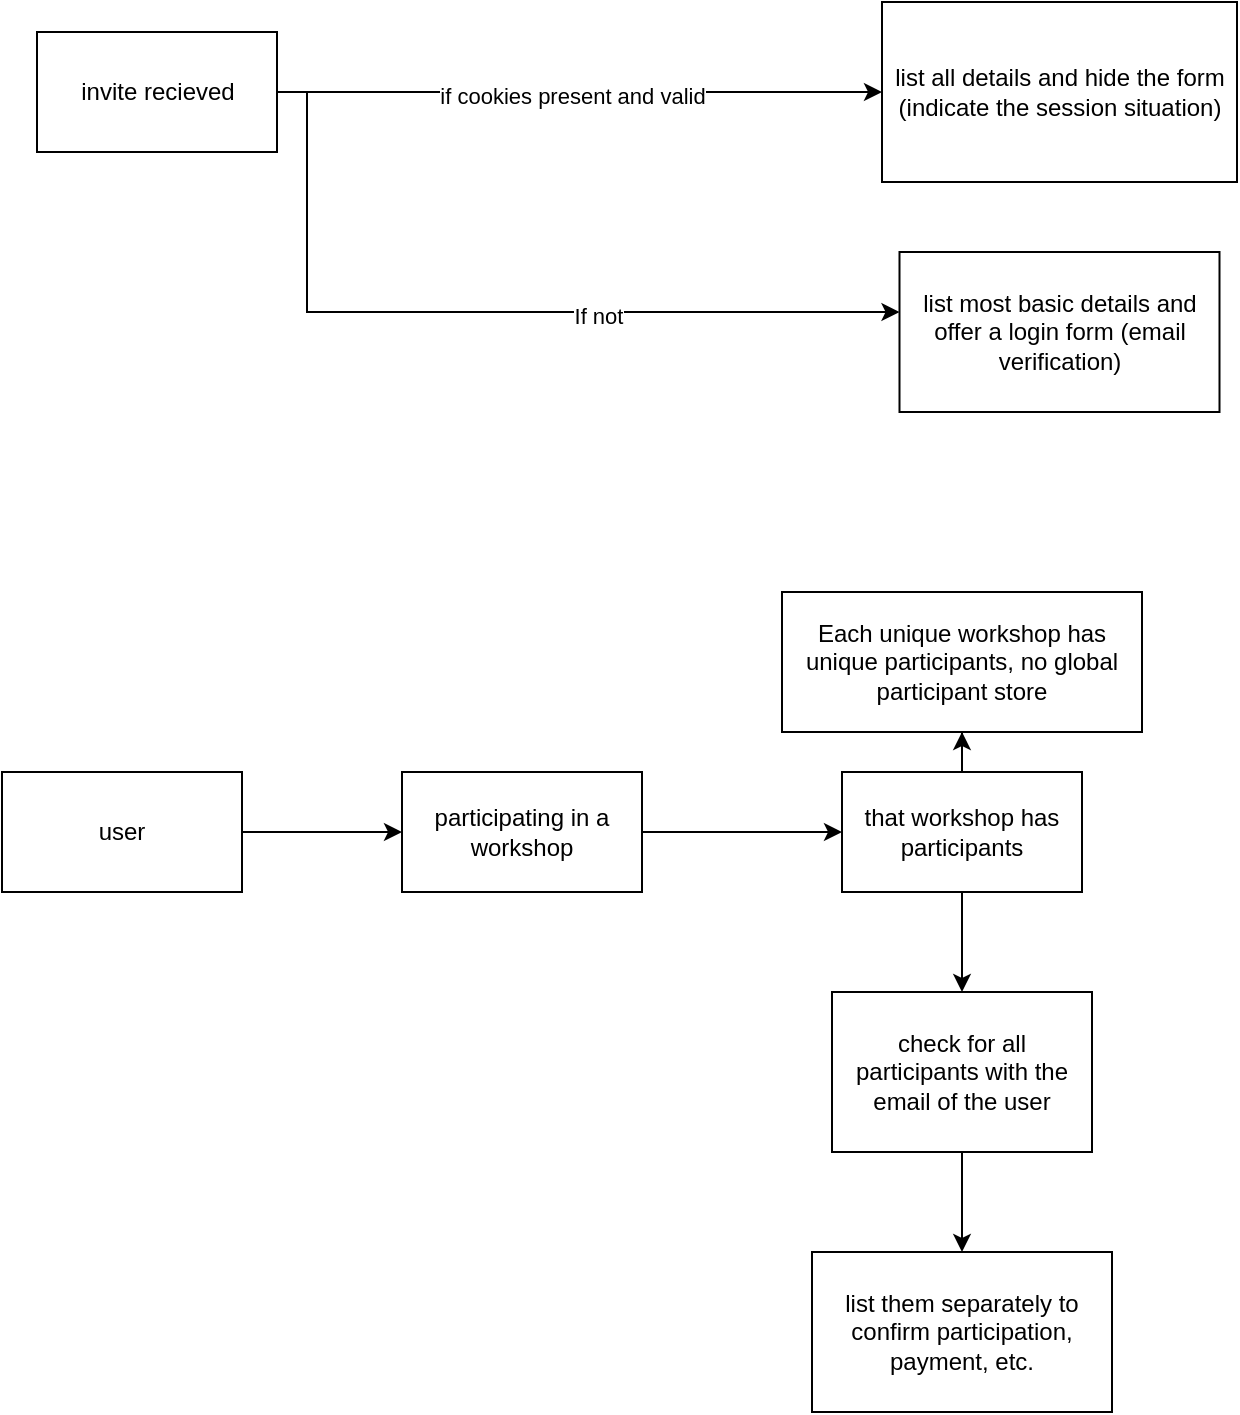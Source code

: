 <mxfile version="27.1.6">
  <diagram name="Page-1" id="h_SF1EkG4wxF9Oy3_s2Z">
    <mxGraphModel dx="1256" dy="702" grid="1" gridSize="10" guides="1" tooltips="1" connect="1" arrows="1" fold="1" page="1" pageScale="1" pageWidth="850" pageHeight="1100" math="0" shadow="0">
      <root>
        <mxCell id="0" />
        <mxCell id="1" parent="0" />
        <mxCell id="WyPI02Etzvb157_SmrOK-5" value="" style="edgeStyle=orthogonalEdgeStyle;rounded=0;orthogonalLoop=1;jettySize=auto;html=1;" parent="1" source="WyPI02Etzvb157_SmrOK-1" target="WyPI02Etzvb157_SmrOK-4" edge="1">
          <mxGeometry relative="1" as="geometry" />
        </mxCell>
        <mxCell id="WyPI02Etzvb157_SmrOK-1" value="&lt;div&gt;user&lt;/div&gt;" style="rounded=0;whiteSpace=wrap;html=1;" parent="1" vertex="1">
          <mxGeometry x="80" y="430" width="120" height="60" as="geometry" />
        </mxCell>
        <mxCell id="WyPI02Etzvb157_SmrOK-7" value="" style="edgeStyle=orthogonalEdgeStyle;rounded=0;orthogonalLoop=1;jettySize=auto;html=1;" parent="1" source="WyPI02Etzvb157_SmrOK-4" target="WyPI02Etzvb157_SmrOK-6" edge="1">
          <mxGeometry relative="1" as="geometry" />
        </mxCell>
        <mxCell id="WyPI02Etzvb157_SmrOK-4" value="participating in a workshop" style="whiteSpace=wrap;html=1;rounded=0;" parent="1" vertex="1">
          <mxGeometry x="280" y="430" width="120" height="60" as="geometry" />
        </mxCell>
        <mxCell id="WyPI02Etzvb157_SmrOK-9" value="" style="edgeStyle=orthogonalEdgeStyle;rounded=0;orthogonalLoop=1;jettySize=auto;html=1;" parent="1" source="WyPI02Etzvb157_SmrOK-6" target="WyPI02Etzvb157_SmrOK-8" edge="1">
          <mxGeometry relative="1" as="geometry" />
        </mxCell>
        <mxCell id="WyPI02Etzvb157_SmrOK-14" value="" style="edgeStyle=orthogonalEdgeStyle;rounded=0;orthogonalLoop=1;jettySize=auto;html=1;" parent="1" source="WyPI02Etzvb157_SmrOK-6" target="WyPI02Etzvb157_SmrOK-13" edge="1">
          <mxGeometry relative="1" as="geometry" />
        </mxCell>
        <mxCell id="WyPI02Etzvb157_SmrOK-6" value="that workshop has participants" style="whiteSpace=wrap;html=1;rounded=0;" parent="1" vertex="1">
          <mxGeometry x="500" y="430" width="120" height="60" as="geometry" />
        </mxCell>
        <mxCell id="WyPI02Etzvb157_SmrOK-11" value="" style="edgeStyle=orthogonalEdgeStyle;rounded=0;orthogonalLoop=1;jettySize=auto;html=1;" parent="1" source="WyPI02Etzvb157_SmrOK-8" target="WyPI02Etzvb157_SmrOK-10" edge="1">
          <mxGeometry relative="1" as="geometry" />
        </mxCell>
        <mxCell id="WyPI02Etzvb157_SmrOK-8" value="check for all participants with the email of the user" style="whiteSpace=wrap;html=1;rounded=0;" parent="1" vertex="1">
          <mxGeometry x="495" y="540" width="130" height="80" as="geometry" />
        </mxCell>
        <mxCell id="WyPI02Etzvb157_SmrOK-10" value="list them separately to confirm participation, payment, etc." style="whiteSpace=wrap;html=1;rounded=0;" parent="1" vertex="1">
          <mxGeometry x="485" y="670" width="150" height="80" as="geometry" />
        </mxCell>
        <mxCell id="WyPI02Etzvb157_SmrOK-13" value="Each unique workshop has unique participants, no global participant store" style="whiteSpace=wrap;html=1;rounded=0;" parent="1" vertex="1">
          <mxGeometry x="470" y="340" width="180" height="70" as="geometry" />
        </mxCell>
        <mxCell id="CXA_Ict4p7-NS5n9pAAg-3" value="" style="edgeStyle=orthogonalEdgeStyle;rounded=0;orthogonalLoop=1;jettySize=auto;html=1;" edge="1" parent="1" source="CXA_Ict4p7-NS5n9pAAg-1" target="CXA_Ict4p7-NS5n9pAAg-2">
          <mxGeometry relative="1" as="geometry" />
        </mxCell>
        <mxCell id="CXA_Ict4p7-NS5n9pAAg-4" value="if cookies present and valid" style="edgeLabel;html=1;align=center;verticalAlign=middle;resizable=0;points=[];" vertex="1" connectable="0" parent="CXA_Ict4p7-NS5n9pAAg-3">
          <mxGeometry x="-0.025" y="-2" relative="1" as="geometry">
            <mxPoint as="offset" />
          </mxGeometry>
        </mxCell>
        <mxCell id="CXA_Ict4p7-NS5n9pAAg-6" value="" style="edgeStyle=orthogonalEdgeStyle;rounded=0;orthogonalLoop=1;jettySize=auto;html=1;" edge="1" parent="1" source="CXA_Ict4p7-NS5n9pAAg-1" target="CXA_Ict4p7-NS5n9pAAg-5">
          <mxGeometry relative="1" as="geometry">
            <Array as="points">
              <mxPoint x="232.5" y="90" />
              <mxPoint x="232.5" y="200" />
            </Array>
          </mxGeometry>
        </mxCell>
        <mxCell id="CXA_Ict4p7-NS5n9pAAg-7" value="If not" style="edgeLabel;html=1;align=center;verticalAlign=middle;resizable=0;points=[];" vertex="1" connectable="0" parent="CXA_Ict4p7-NS5n9pAAg-6">
          <mxGeometry x="0.281" y="-2" relative="1" as="geometry">
            <mxPoint as="offset" />
          </mxGeometry>
        </mxCell>
        <mxCell id="CXA_Ict4p7-NS5n9pAAg-1" value="invite recieved" style="rounded=0;whiteSpace=wrap;html=1;" vertex="1" parent="1">
          <mxGeometry x="97.5" y="60" width="120" height="60" as="geometry" />
        </mxCell>
        <mxCell id="CXA_Ict4p7-NS5n9pAAg-2" value="&lt;div&gt;list all details and hide the form (indicate the session situation)&lt;br&gt;&lt;/div&gt;" style="rounded=0;whiteSpace=wrap;html=1;" vertex="1" parent="1">
          <mxGeometry x="520" y="45" width="177.5" height="90" as="geometry" />
        </mxCell>
        <mxCell id="CXA_Ict4p7-NS5n9pAAg-5" value="list most basic details and offer a login form (email verification)" style="whiteSpace=wrap;html=1;rounded=0;" vertex="1" parent="1">
          <mxGeometry x="528.75" y="170" width="160" height="80" as="geometry" />
        </mxCell>
      </root>
    </mxGraphModel>
  </diagram>
</mxfile>
